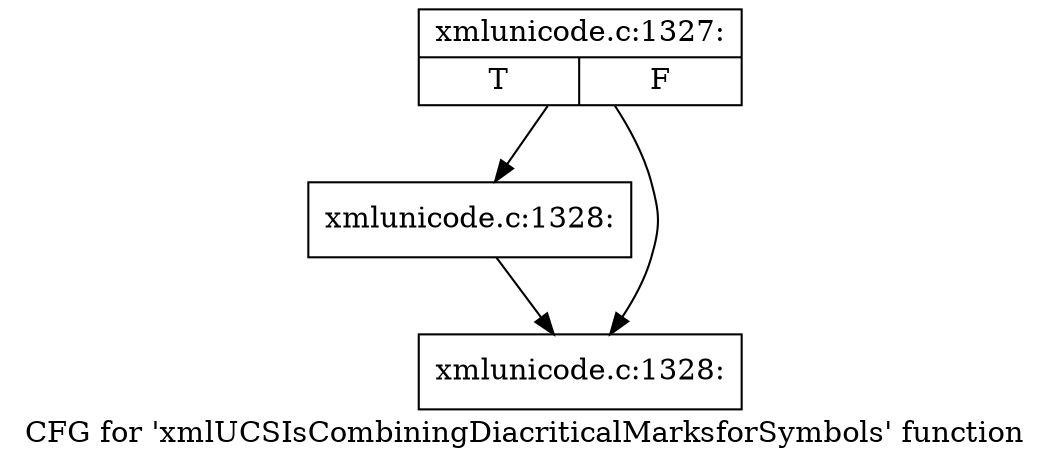 digraph "CFG for 'xmlUCSIsCombiningDiacriticalMarksforSymbols' function" {
	label="CFG for 'xmlUCSIsCombiningDiacriticalMarksforSymbols' function";

	Node0x4e26200 [shape=record,label="{xmlunicode.c:1327:|{<s0>T|<s1>F}}"];
	Node0x4e26200 -> Node0x4e168e0;
	Node0x4e26200 -> Node0x4e16890;
	Node0x4e168e0 [shape=record,label="{xmlunicode.c:1328:}"];
	Node0x4e168e0 -> Node0x4e16890;
	Node0x4e16890 [shape=record,label="{xmlunicode.c:1328:}"];
}
